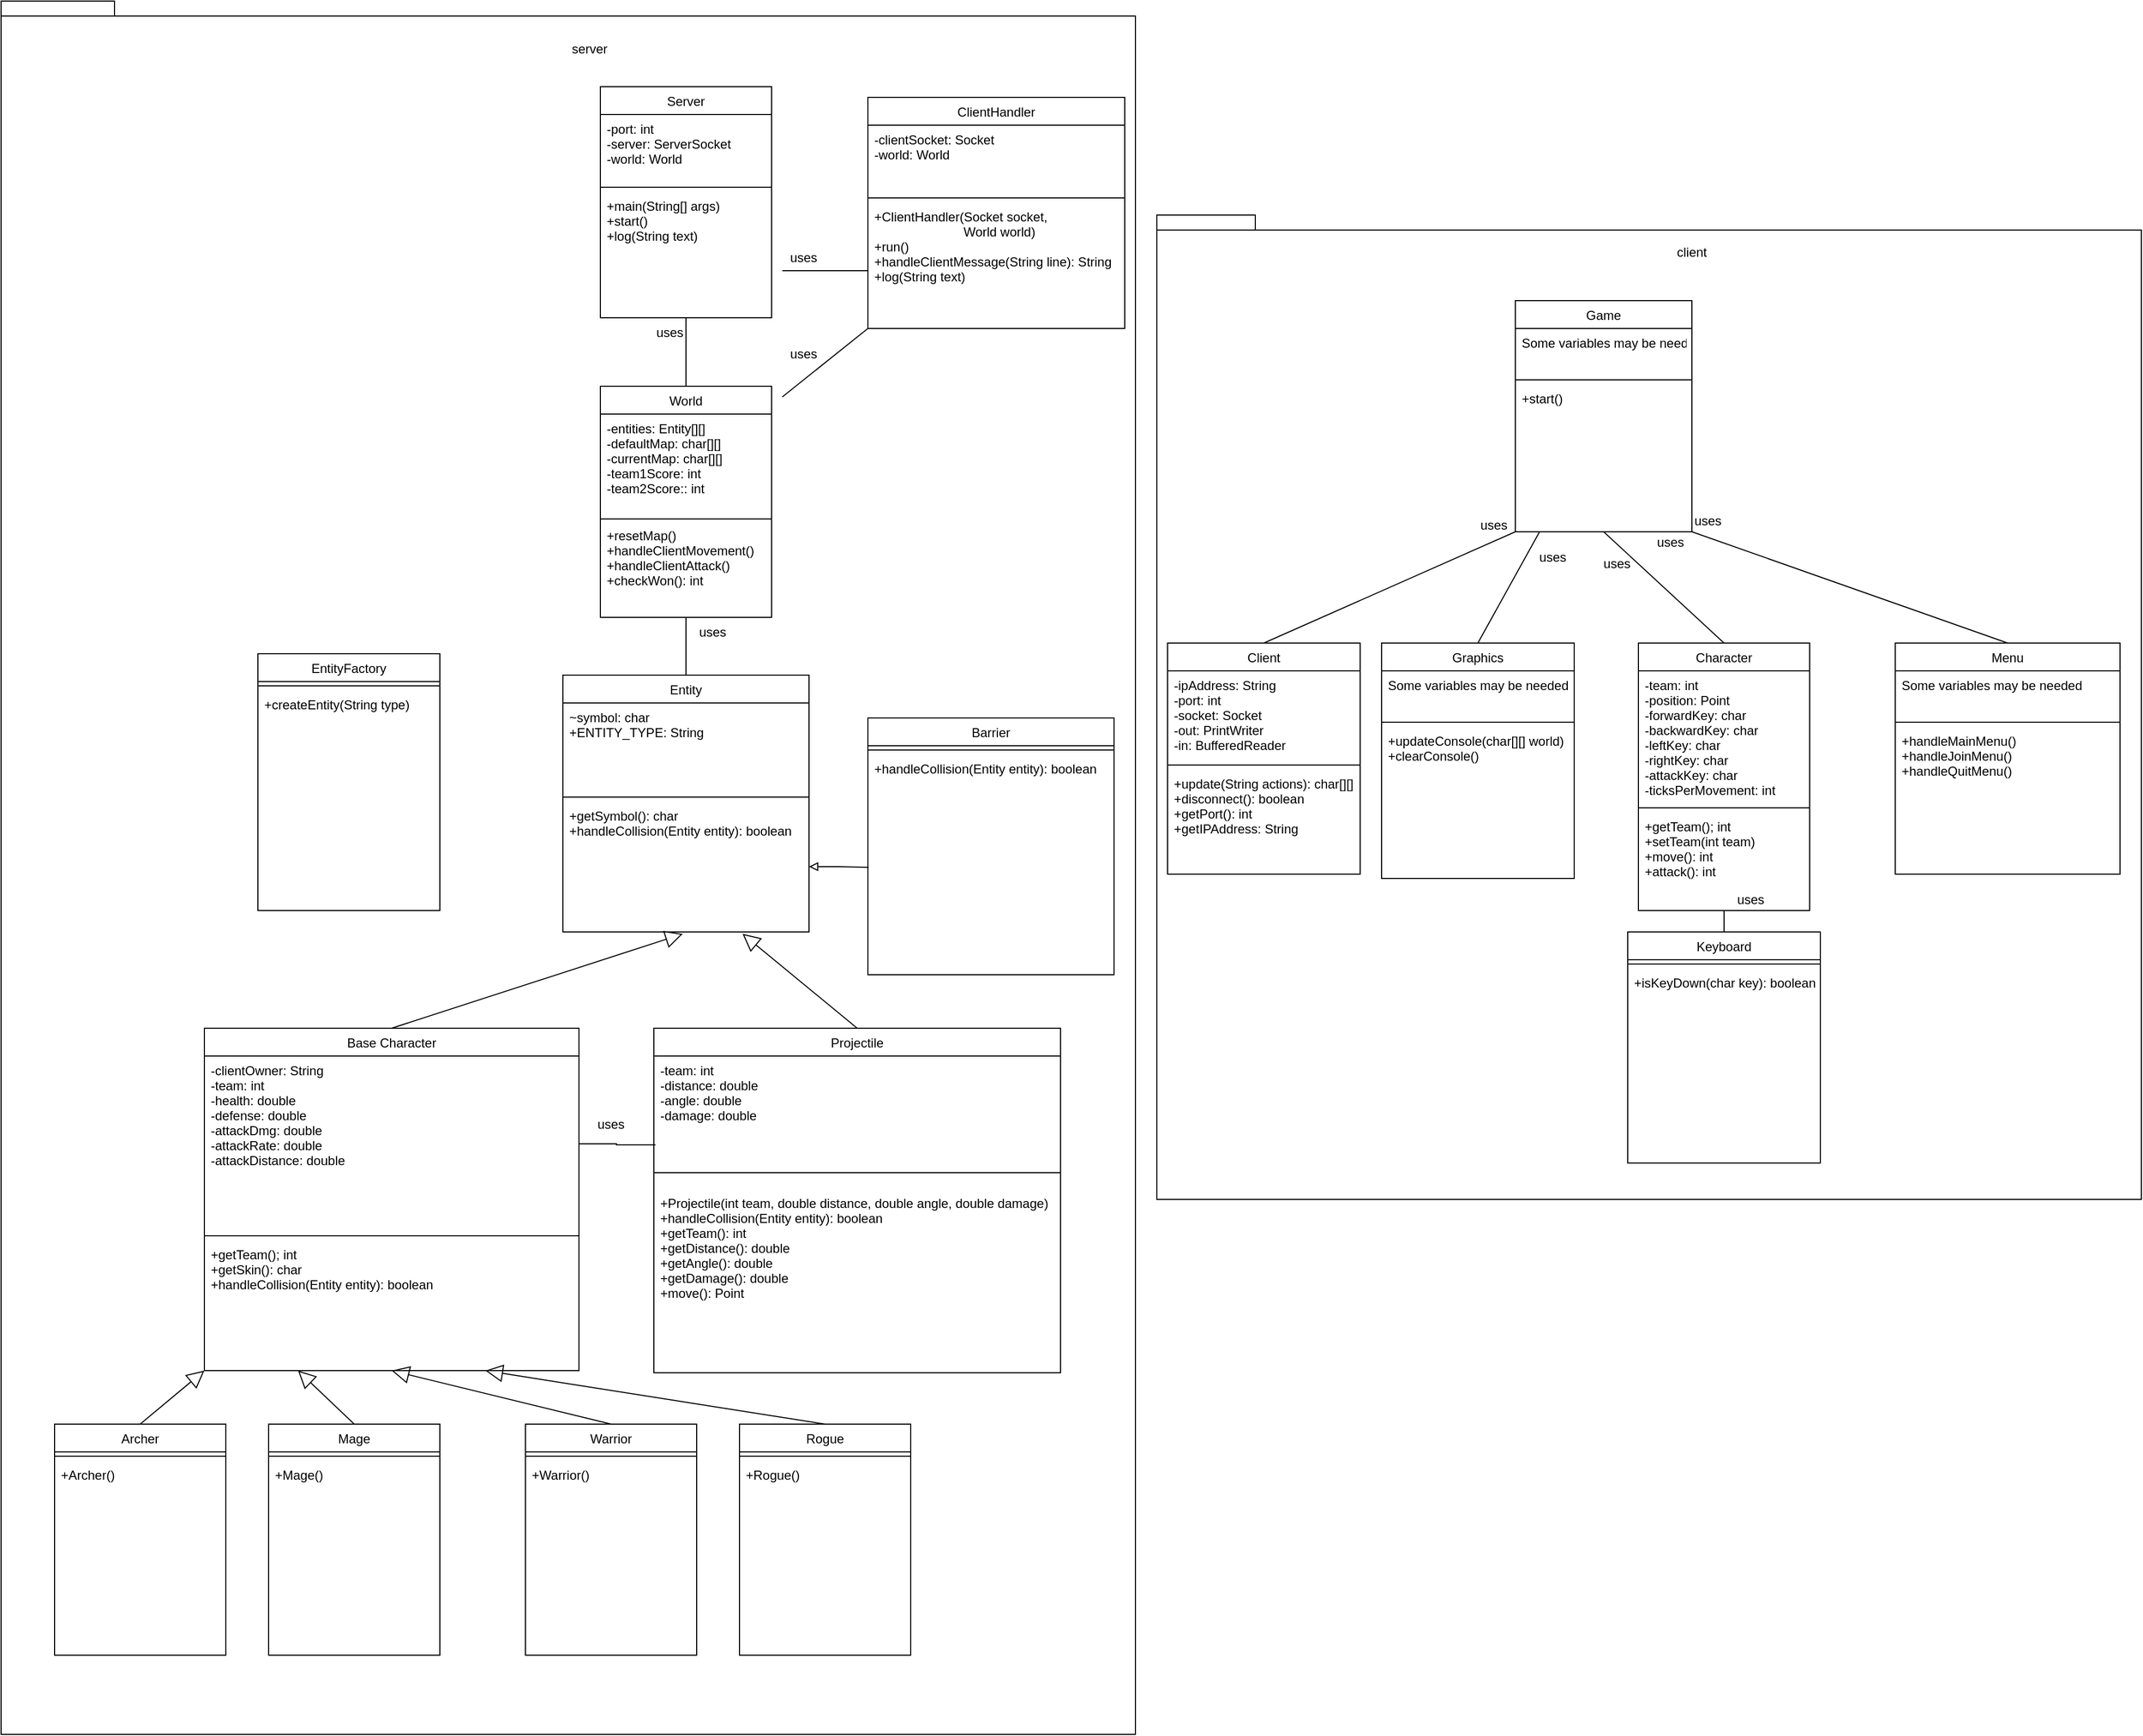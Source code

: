 <mxfile version="15.4.0" type="device"><diagram id="C5RBs43oDa-KdzZeNtuy" name="Page-1"><mxGraphModel dx="1851" dy="1753" grid="1" gridSize="10" guides="1" tooltips="1" connect="1" arrows="1" fold="1" page="1" pageScale="1" pageWidth="827" pageHeight="1169" math="0" shadow="0"><root><mxCell id="WIyWlLk6GJQsqaUBKTNV-0"/><mxCell id="WIyWlLk6GJQsqaUBKTNV-1" parent="WIyWlLk6GJQsqaUBKTNV-0"/><mxCell id="ryB2GWAv-rNzhjm8vkHH-93" value="" style="shape=folder;fontStyle=1;spacingTop=10;tabWidth=40;tabHeight=14;tabPosition=left;html=1;align=left;" parent="WIyWlLk6GJQsqaUBKTNV-1" vertex="1"><mxGeometry x="480" y="-80" width="920" height="920" as="geometry"/></mxCell><mxCell id="ryB2GWAv-rNzhjm8vkHH-92" value="" style="shape=folder;fontStyle=1;spacingTop=10;tabWidth=40;tabHeight=14;tabPosition=left;html=1;align=left;" parent="WIyWlLk6GJQsqaUBKTNV-1" vertex="1"><mxGeometry x="-600" y="-280" width="1060" height="1620" as="geometry"/></mxCell><mxCell id="QNzi3SWtdy2NsefXjL9q-105" style="edgeStyle=none;curved=1;rounded=0;orthogonalLoop=1;jettySize=auto;html=1;exitX=0.5;exitY=1;exitDx=0;exitDy=0;entryX=0.5;entryY=0;entryDx=0;entryDy=0;endArrow=none;endFill=0;startSize=14;endSize=14;sourcePerimeterSpacing=0;targetPerimeterSpacing=0;" parent="WIyWlLk6GJQsqaUBKTNV-1" source="zkfFHV4jXpPFQw0GAbJ--17" target="QNzi3SWtdy2NsefXjL9q-4" edge="1"><mxGeometry relative="1" as="geometry"/></mxCell><mxCell id="zkfFHV4jXpPFQw0GAbJ--17" value="Server" style="swimlane;fontStyle=0;align=center;verticalAlign=top;childLayout=stackLayout;horizontal=1;startSize=26;horizontalStack=0;resizeParent=1;resizeLast=0;collapsible=1;marginBottom=0;rounded=0;shadow=0;strokeWidth=1;" parent="WIyWlLk6GJQsqaUBKTNV-1" vertex="1"><mxGeometry x="-40" y="-200" width="160" height="216" as="geometry"><mxRectangle x="550" y="140" width="160" height="26" as="alternateBounds"/></mxGeometry></mxCell><mxCell id="zkfFHV4jXpPFQw0GAbJ--22" value="-port: int&#10;-server: ServerSocket&#10;-world: World" style="text;align=left;verticalAlign=top;spacingLeft=4;spacingRight=4;overflow=hidden;rotatable=0;points=[[0,0.5],[1,0.5]];portConstraint=eastwest;rounded=0;shadow=0;html=0;" parent="zkfFHV4jXpPFQw0GAbJ--17" vertex="1"><mxGeometry y="26" width="160" height="64" as="geometry"/></mxCell><mxCell id="zkfFHV4jXpPFQw0GAbJ--23" value="" style="line;html=1;strokeWidth=1;align=left;verticalAlign=middle;spacingTop=-1;spacingLeft=3;spacingRight=3;rotatable=0;labelPosition=right;points=[];portConstraint=eastwest;" parent="zkfFHV4jXpPFQw0GAbJ--17" vertex="1"><mxGeometry y="90" width="160" height="8" as="geometry"/></mxCell><mxCell id="zkfFHV4jXpPFQw0GAbJ--24" value="+main(String[] args)&#10;+start()&#10;+log(String text)" style="text;align=left;verticalAlign=top;spacingLeft=4;spacingRight=4;overflow=hidden;rotatable=0;points=[[0,0.5],[1,0.5]];portConstraint=eastwest;" parent="zkfFHV4jXpPFQw0GAbJ--17" vertex="1"><mxGeometry y="98" width="160" height="92" as="geometry"/></mxCell><mxCell id="D0qh2TmCUgo7Y-EPD-Ba-32" style="edgeStyle=orthogonalEdgeStyle;rounded=0;orthogonalLoop=1;jettySize=auto;html=1;entryX=0.5;entryY=0;entryDx=0;entryDy=0;endArrow=none;endFill=0;" parent="WIyWlLk6GJQsqaUBKTNV-1" source="QNzi3SWtdy2NsefXjL9q-4" target="D0qh2TmCUgo7Y-EPD-Ba-22" edge="1"><mxGeometry relative="1" as="geometry"/></mxCell><mxCell id="QNzi3SWtdy2NsefXjL9q-4" value="World" style="swimlane;fontStyle=0;align=center;verticalAlign=top;childLayout=stackLayout;horizontal=1;startSize=26;horizontalStack=0;resizeParent=1;resizeLast=0;collapsible=1;marginBottom=0;rounded=0;shadow=0;strokeWidth=1;" parent="WIyWlLk6GJQsqaUBKTNV-1" vertex="1"><mxGeometry x="-40" y="80" width="160" height="216" as="geometry"><mxRectangle x="550" y="140" width="160" height="26" as="alternateBounds"/></mxGeometry></mxCell><mxCell id="QNzi3SWtdy2NsefXjL9q-5" value="-entities: Entity[][]&#10;-defaultMap: char[][]&#10;-currentMap: char[][]&#10;-team1Score: int&#10;-team2Score:: int" style="text;align=left;verticalAlign=top;spacingLeft=4;spacingRight=4;overflow=hidden;rotatable=0;points=[[0,0.5],[1,0.5]];portConstraint=eastwest;rounded=0;shadow=0;html=0;" parent="QNzi3SWtdy2NsefXjL9q-4" vertex="1"><mxGeometry y="26" width="160" height="84" as="geometry"/></mxCell><mxCell id="QNzi3SWtdy2NsefXjL9q-6" value="" style="line;html=1;strokeWidth=1;align=left;verticalAlign=middle;spacingTop=-1;spacingLeft=3;spacingRight=3;rotatable=0;labelPosition=right;points=[];portConstraint=eastwest;" parent="QNzi3SWtdy2NsefXjL9q-4" vertex="1"><mxGeometry y="110" width="160" height="28" as="geometry"/></mxCell><mxCell id="QNzi3SWtdy2NsefXjL9q-109" style="edgeStyle=none;curved=1;rounded=0;orthogonalLoop=1;jettySize=auto;html=1;exitX=0.5;exitY=1;exitDx=0;exitDy=0;entryX=0.5;entryY=0;entryDx=0;entryDy=0;endArrow=none;endFill=0;startSize=14;endSize=14;sourcePerimeterSpacing=0;targetPerimeterSpacing=0;startArrow=block;startFill=0;" parent="WIyWlLk6GJQsqaUBKTNV-1" source="QNzi3SWtdy2NsefXjL9q-16" target="QNzi3SWtdy2NsefXjL9q-28" edge="1"><mxGeometry relative="1" as="geometry"/></mxCell><mxCell id="QNzi3SWtdy2NsefXjL9q-115" style="edgeStyle=none;curved=1;rounded=0;orthogonalLoop=1;jettySize=auto;html=1;exitX=0.75;exitY=1;exitDx=0;exitDy=0;entryX=0.5;entryY=0;entryDx=0;entryDy=0;startArrow=block;startFill=0;endArrow=none;endFill=0;startSize=14;endSize=14;sourcePerimeterSpacing=0;targetPerimeterSpacing=0;" parent="WIyWlLk6GJQsqaUBKTNV-1" source="QNzi3SWtdy2NsefXjL9q-16" target="QNzi3SWtdy2NsefXjL9q-32" edge="1"><mxGeometry relative="1" as="geometry"/></mxCell><mxCell id="QNzi3SWtdy2NsefXjL9q-117" style="edgeStyle=none;curved=1;rounded=0;orthogonalLoop=1;jettySize=auto;html=1;exitX=0.25;exitY=1;exitDx=0;exitDy=0;entryX=0.5;entryY=0;entryDx=0;entryDy=0;startArrow=block;startFill=0;endArrow=none;endFill=0;startSize=14;endSize=14;sourcePerimeterSpacing=0;targetPerimeterSpacing=0;" parent="WIyWlLk6GJQsqaUBKTNV-1" source="QNzi3SWtdy2NsefXjL9q-16" target="QNzi3SWtdy2NsefXjL9q-24" edge="1"><mxGeometry relative="1" as="geometry"/></mxCell><mxCell id="QNzi3SWtdy2NsefXjL9q-118" style="edgeStyle=none;curved=1;rounded=0;orthogonalLoop=1;jettySize=auto;html=1;exitX=0;exitY=1;exitDx=0;exitDy=0;entryX=0.5;entryY=0;entryDx=0;entryDy=0;startArrow=block;startFill=0;endArrow=none;endFill=0;startSize=14;endSize=14;sourcePerimeterSpacing=0;targetPerimeterSpacing=0;" parent="WIyWlLk6GJQsqaUBKTNV-1" source="QNzi3SWtdy2NsefXjL9q-16" target="QNzi3SWtdy2NsefXjL9q-20" edge="1"><mxGeometry relative="1" as="geometry"/></mxCell><mxCell id="QNzi3SWtdy2NsefXjL9q-16" value="Base Character" style="swimlane;fontStyle=0;align=center;verticalAlign=top;childLayout=stackLayout;horizontal=1;startSize=26;horizontalStack=0;resizeParent=1;resizeLast=0;collapsible=1;marginBottom=0;rounded=0;shadow=0;strokeWidth=1;" parent="WIyWlLk6GJQsqaUBKTNV-1" vertex="1"><mxGeometry x="-410" y="680" width="350" height="320" as="geometry"><mxRectangle x="550" y="140" width="160" height="26" as="alternateBounds"/></mxGeometry></mxCell><mxCell id="QNzi3SWtdy2NsefXjL9q-17" value="-clientOwner: String&#10;-team: int&#10;-health: double&#10;-defense: double&#10;-attackDmg: double&#10;-attackRate: double&#10;-attackDistance: double" style="text;align=left;verticalAlign=top;spacingLeft=4;spacingRight=4;overflow=hidden;rotatable=0;points=[[0,0.5],[1,0.5]];portConstraint=eastwest;rounded=0;shadow=0;html=0;" parent="QNzi3SWtdy2NsefXjL9q-16" vertex="1"><mxGeometry y="26" width="350" height="164" as="geometry"/></mxCell><mxCell id="QNzi3SWtdy2NsefXjL9q-18" value="" style="line;html=1;strokeWidth=1;align=left;verticalAlign=middle;spacingTop=-1;spacingLeft=3;spacingRight=3;rotatable=0;labelPosition=right;points=[];portConstraint=eastwest;" parent="QNzi3SWtdy2NsefXjL9q-16" vertex="1"><mxGeometry y="190" width="350" height="8" as="geometry"/></mxCell><mxCell id="QNzi3SWtdy2NsefXjL9q-19" value="+getTeam(); int&#10;+getSkin(): char&#10;+handleCollision(Entity entity): boolean" style="text;align=left;verticalAlign=top;spacingLeft=4;spacingRight=4;overflow=hidden;rotatable=0;points=[[0,0.5],[1,0.5]];portConstraint=eastwest;" parent="QNzi3SWtdy2NsefXjL9q-16" vertex="1"><mxGeometry y="198" width="350" height="122" as="geometry"/></mxCell><mxCell id="QNzi3SWtdy2NsefXjL9q-20" value="Archer" style="swimlane;fontStyle=0;align=center;verticalAlign=top;childLayout=stackLayout;horizontal=1;startSize=26;horizontalStack=0;resizeParent=1;resizeLast=0;collapsible=1;marginBottom=0;rounded=0;shadow=0;strokeWidth=1;" parent="WIyWlLk6GJQsqaUBKTNV-1" vertex="1"><mxGeometry x="-550" y="1050" width="160" height="216" as="geometry"><mxRectangle x="550" y="140" width="160" height="26" as="alternateBounds"/></mxGeometry></mxCell><mxCell id="QNzi3SWtdy2NsefXjL9q-22" value="" style="line;html=1;strokeWidth=1;align=left;verticalAlign=middle;spacingTop=-1;spacingLeft=3;spacingRight=3;rotatable=0;labelPosition=right;points=[];portConstraint=eastwest;" parent="QNzi3SWtdy2NsefXjL9q-20" vertex="1"><mxGeometry y="26" width="160" height="8" as="geometry"/></mxCell><mxCell id="QNzi3SWtdy2NsefXjL9q-23" value="+Archer()" style="text;align=left;verticalAlign=top;spacingLeft=4;spacingRight=4;overflow=hidden;rotatable=0;points=[[0,0.5],[1,0.5]];portConstraint=eastwest;" parent="QNzi3SWtdy2NsefXjL9q-20" vertex="1"><mxGeometry y="34" width="160" height="26" as="geometry"/></mxCell><mxCell id="QNzi3SWtdy2NsefXjL9q-24" value="Mage" style="swimlane;fontStyle=0;align=center;verticalAlign=top;childLayout=stackLayout;horizontal=1;startSize=26;horizontalStack=0;resizeParent=1;resizeLast=0;collapsible=1;marginBottom=0;rounded=0;shadow=0;strokeWidth=1;" parent="WIyWlLk6GJQsqaUBKTNV-1" vertex="1"><mxGeometry x="-350" y="1050" width="160" height="216" as="geometry"><mxRectangle x="550" y="140" width="160" height="26" as="alternateBounds"/></mxGeometry></mxCell><mxCell id="QNzi3SWtdy2NsefXjL9q-26" value="" style="line;html=1;strokeWidth=1;align=left;verticalAlign=middle;spacingTop=-1;spacingLeft=3;spacingRight=3;rotatable=0;labelPosition=right;points=[];portConstraint=eastwest;" parent="QNzi3SWtdy2NsefXjL9q-24" vertex="1"><mxGeometry y="26" width="160" height="8" as="geometry"/></mxCell><mxCell id="QNzi3SWtdy2NsefXjL9q-27" value="+Mage()" style="text;align=left;verticalAlign=top;spacingLeft=4;spacingRight=4;overflow=hidden;rotatable=0;points=[[0,0.5],[1,0.5]];portConstraint=eastwest;" parent="QNzi3SWtdy2NsefXjL9q-24" vertex="1"><mxGeometry y="34" width="160" height="26" as="geometry"/></mxCell><mxCell id="QNzi3SWtdy2NsefXjL9q-28" value="Warrior" style="swimlane;fontStyle=0;align=center;verticalAlign=top;childLayout=stackLayout;horizontal=1;startSize=26;horizontalStack=0;resizeParent=1;resizeLast=0;collapsible=1;marginBottom=0;rounded=0;shadow=0;strokeWidth=1;" parent="WIyWlLk6GJQsqaUBKTNV-1" vertex="1"><mxGeometry x="-110" y="1050" width="160" height="216" as="geometry"><mxRectangle x="550" y="140" width="160" height="26" as="alternateBounds"/></mxGeometry></mxCell><mxCell id="QNzi3SWtdy2NsefXjL9q-30" value="" style="line;html=1;strokeWidth=1;align=left;verticalAlign=middle;spacingTop=-1;spacingLeft=3;spacingRight=3;rotatable=0;labelPosition=right;points=[];portConstraint=eastwest;" parent="QNzi3SWtdy2NsefXjL9q-28" vertex="1"><mxGeometry y="26" width="160" height="8" as="geometry"/></mxCell><mxCell id="QNzi3SWtdy2NsefXjL9q-31" value="+Warrior()" style="text;align=left;verticalAlign=top;spacingLeft=4;spacingRight=4;overflow=hidden;rotatable=0;points=[[0,0.5],[1,0.5]];portConstraint=eastwest;" parent="QNzi3SWtdy2NsefXjL9q-28" vertex="1"><mxGeometry y="34" width="160" height="26" as="geometry"/></mxCell><mxCell id="QNzi3SWtdy2NsefXjL9q-32" value="Rogue" style="swimlane;fontStyle=0;align=center;verticalAlign=top;childLayout=stackLayout;horizontal=1;startSize=26;horizontalStack=0;resizeParent=1;resizeLast=0;collapsible=1;marginBottom=0;rounded=0;shadow=0;strokeWidth=1;" parent="WIyWlLk6GJQsqaUBKTNV-1" vertex="1"><mxGeometry x="90" y="1050" width="160" height="216" as="geometry"><mxRectangle x="550" y="140" width="160" height="26" as="alternateBounds"/></mxGeometry></mxCell><mxCell id="QNzi3SWtdy2NsefXjL9q-34" value="" style="line;html=1;strokeWidth=1;align=left;verticalAlign=middle;spacingTop=-1;spacingLeft=3;spacingRight=3;rotatable=0;labelPosition=right;points=[];portConstraint=eastwest;" parent="QNzi3SWtdy2NsefXjL9q-32" vertex="1"><mxGeometry y="26" width="160" height="8" as="geometry"/></mxCell><mxCell id="QNzi3SWtdy2NsefXjL9q-35" value="+Rogue()" style="text;align=left;verticalAlign=top;spacingLeft=4;spacingRight=4;overflow=hidden;rotatable=0;points=[[0,0.5],[1,0.5]];portConstraint=eastwest;" parent="QNzi3SWtdy2NsefXjL9q-32" vertex="1"><mxGeometry y="34" width="160" height="26" as="geometry"/></mxCell><mxCell id="QNzi3SWtdy2NsefXjL9q-106" value="uses" style="text;html=1;strokeColor=none;fillColor=none;align=center;verticalAlign=middle;whiteSpace=wrap;rounded=0;hachureGap=4;pointerEvents=0;" parent="WIyWlLk6GJQsqaUBKTNV-1" vertex="1"><mxGeometry x="5" y="20" width="40" height="20" as="geometry"/></mxCell><mxCell id="D0qh2TmCUgo7Y-EPD-Ba-8" value="Projectile" style="swimlane;fontStyle=0;align=center;verticalAlign=top;childLayout=stackLayout;horizontal=1;startSize=26;horizontalStack=0;resizeParent=1;resizeLast=0;collapsible=1;marginBottom=0;rounded=0;shadow=0;strokeWidth=1;" parent="WIyWlLk6GJQsqaUBKTNV-1" vertex="1"><mxGeometry x="10" y="680" width="380" height="322" as="geometry"><mxRectangle x="550" y="140" width="160" height="26" as="alternateBounds"/></mxGeometry></mxCell><mxCell id="D0qh2TmCUgo7Y-EPD-Ba-9" value="-team: int&#10;-distance: double&#10;-angle: double&#10;-damage: double" style="text;align=left;verticalAlign=top;spacingLeft=4;spacingRight=4;overflow=hidden;rotatable=0;points=[[0,0.5],[1,0.5]];portConstraint=eastwest;rounded=0;shadow=0;html=0;" parent="D0qh2TmCUgo7Y-EPD-Ba-8" vertex="1"><mxGeometry y="26" width="380" height="94" as="geometry"/></mxCell><mxCell id="D0qh2TmCUgo7Y-EPD-Ba-10" value="" style="line;html=1;strokeWidth=1;align=left;verticalAlign=middle;spacingTop=-1;spacingLeft=3;spacingRight=3;rotatable=0;labelPosition=right;points=[];portConstraint=eastwest;" parent="D0qh2TmCUgo7Y-EPD-Ba-8" vertex="1"><mxGeometry y="120" width="380" height="30" as="geometry"/></mxCell><mxCell id="QIz8vI5j26bm-uaQj6qI-5" value="+Projectile(int team, double distance, double angle, double damage) &#10;+handleCollision(Entity entity): boolean&#10;+getTeam(): int&#10;+getDistance(): double&#10;+getAngle(): double&#10;+getDamage(): double&#10;+move(): Point" style="text;align=left;verticalAlign=top;spacingLeft=4;spacingRight=4;overflow=hidden;rotatable=0;points=[[0,0.5],[1,0.5]];portConstraint=eastwest;" vertex="1" parent="D0qh2TmCUgo7Y-EPD-Ba-8"><mxGeometry y="150" width="380" height="152" as="geometry"/></mxCell><mxCell id="D0qh2TmCUgo7Y-EPD-Ba-22" value="Entity" style="swimlane;fontStyle=0;align=center;verticalAlign=top;childLayout=stackLayout;horizontal=1;startSize=26;horizontalStack=0;resizeParent=1;resizeLast=0;collapsible=1;marginBottom=0;rounded=0;shadow=0;strokeWidth=1;" parent="WIyWlLk6GJQsqaUBKTNV-1" vertex="1"><mxGeometry x="-75" y="350" width="230" height="240" as="geometry"><mxRectangle x="550" y="140" width="160" height="26" as="alternateBounds"/></mxGeometry></mxCell><mxCell id="D0qh2TmCUgo7Y-EPD-Ba-23" value="~symbol: char&#10;+ENTITY_TYPE: String" style="text;align=left;verticalAlign=top;spacingLeft=4;spacingRight=4;overflow=hidden;rotatable=0;points=[[0,0.5],[1,0.5]];portConstraint=eastwest;rounded=0;shadow=0;html=0;" parent="D0qh2TmCUgo7Y-EPD-Ba-22" vertex="1"><mxGeometry y="26" width="230" height="84" as="geometry"/></mxCell><mxCell id="D0qh2TmCUgo7Y-EPD-Ba-24" value="" style="line;html=1;strokeWidth=1;align=left;verticalAlign=middle;spacingTop=-1;spacingLeft=3;spacingRight=3;rotatable=0;labelPosition=right;points=[];portConstraint=eastwest;" parent="D0qh2TmCUgo7Y-EPD-Ba-22" vertex="1"><mxGeometry y="110" width="230" height="8" as="geometry"/></mxCell><mxCell id="D0qh2TmCUgo7Y-EPD-Ba-25" value="+getSymbol(): char&#10;+handleCollision(Entity entity): boolean" style="text;align=left;verticalAlign=top;spacingLeft=4;spacingRight=4;overflow=hidden;rotatable=0;points=[[0,0.5],[1,0.5]];portConstraint=eastwest;" parent="D0qh2TmCUgo7Y-EPD-Ba-22" vertex="1"><mxGeometry y="118" width="230" height="122" as="geometry"/></mxCell><mxCell id="D0qh2TmCUgo7Y-EPD-Ba-29" value="uses" style="text;html=1;strokeColor=none;fillColor=none;align=center;verticalAlign=middle;whiteSpace=wrap;rounded=0;hachureGap=4;pointerEvents=0;" parent="WIyWlLk6GJQsqaUBKTNV-1" vertex="1"><mxGeometry x="45" y="300" width="40" height="20" as="geometry"/></mxCell><mxCell id="D0qh2TmCUgo7Y-EPD-Ba-30" style="edgeStyle=none;curved=1;rounded=0;orthogonalLoop=1;jettySize=auto;html=1;exitX=0.487;exitY=1.015;exitDx=0;exitDy=0;entryX=0.5;entryY=0;entryDx=0;entryDy=0;startArrow=block;startFill=0;endArrow=none;endFill=0;startSize=14;endSize=14;sourcePerimeterSpacing=0;targetPerimeterSpacing=0;exitPerimeter=0;" parent="WIyWlLk6GJQsqaUBKTNV-1" source="D0qh2TmCUgo7Y-EPD-Ba-25" target="QNzi3SWtdy2NsefXjL9q-16" edge="1"><mxGeometry relative="1" as="geometry"><mxPoint x="130" y="693" as="sourcePoint"/><mxPoint x="50" y="750" as="targetPoint"/></mxGeometry></mxCell><mxCell id="D0qh2TmCUgo7Y-EPD-Ba-31" style="edgeStyle=none;curved=1;rounded=0;orthogonalLoop=1;jettySize=auto;html=1;exitX=0.73;exitY=1.015;exitDx=0;exitDy=0;entryX=0.5;entryY=0;entryDx=0;entryDy=0;startArrow=block;startFill=0;endArrow=none;endFill=0;startSize=14;endSize=14;sourcePerimeterSpacing=0;targetPerimeterSpacing=0;exitPerimeter=0;" parent="WIyWlLk6GJQsqaUBKTNV-1" source="D0qh2TmCUgo7Y-EPD-Ba-25" target="D0qh2TmCUgo7Y-EPD-Ba-8" edge="1"><mxGeometry relative="1" as="geometry"><mxPoint x="57.92" y="601.83" as="sourcePoint"/><mxPoint x="60" y="760" as="targetPoint"/></mxGeometry></mxCell><mxCell id="ryB2GWAv-rNzhjm8vkHH-54" value="Client" style="swimlane;fontStyle=0;align=center;verticalAlign=top;childLayout=stackLayout;horizontal=1;startSize=26;horizontalStack=0;resizeParent=1;resizeLast=0;collapsible=1;marginBottom=0;rounded=0;shadow=0;strokeWidth=1;" parent="WIyWlLk6GJQsqaUBKTNV-1" vertex="1"><mxGeometry x="490" y="320" width="180" height="216" as="geometry"><mxRectangle x="550" y="140" width="160" height="26" as="alternateBounds"/></mxGeometry></mxCell><mxCell id="ryB2GWAv-rNzhjm8vkHH-55" value="-ipAddress: String&#10;-port: int&#10;-socket: Socket&#10;-out: PrintWriter&#10;-in: BufferedReader" style="text;align=left;verticalAlign=top;spacingLeft=4;spacingRight=4;overflow=hidden;rotatable=0;points=[[0,0.5],[1,0.5]];portConstraint=eastwest;rounded=0;shadow=0;html=0;" parent="ryB2GWAv-rNzhjm8vkHH-54" vertex="1"><mxGeometry y="26" width="180" height="84" as="geometry"/></mxCell><mxCell id="ryB2GWAv-rNzhjm8vkHH-56" value="" style="line;html=1;strokeWidth=1;align=left;verticalAlign=middle;spacingTop=-1;spacingLeft=3;spacingRight=3;rotatable=0;labelPosition=right;points=[];portConstraint=eastwest;" parent="ryB2GWAv-rNzhjm8vkHH-54" vertex="1"><mxGeometry y="110" width="180" height="8" as="geometry"/></mxCell><mxCell id="ryB2GWAv-rNzhjm8vkHH-57" value="+update(String actions): char[][]&#10;+disconnect(): boolean&#10;+getPort(): int&#10;+getIPAddress: String" style="text;align=left;verticalAlign=top;spacingLeft=4;spacingRight=4;overflow=hidden;rotatable=0;points=[[0,0.5],[1,0.5]];portConstraint=eastwest;" parent="ryB2GWAv-rNzhjm8vkHH-54" vertex="1"><mxGeometry y="118" width="180" height="82" as="geometry"/></mxCell><mxCell id="ryB2GWAv-rNzhjm8vkHH-58" value="Graphics" style="swimlane;fontStyle=0;align=center;verticalAlign=top;childLayout=stackLayout;horizontal=1;startSize=26;horizontalStack=0;resizeParent=1;resizeLast=0;collapsible=1;marginBottom=0;rounded=0;shadow=0;strokeWidth=1;" parent="WIyWlLk6GJQsqaUBKTNV-1" vertex="1"><mxGeometry x="690" y="320" width="180" height="220" as="geometry"><mxRectangle x="550" y="140" width="160" height="26" as="alternateBounds"/></mxGeometry></mxCell><mxCell id="DcmJzzFqmBepmSRlyJ5D-6" value="Some variables may be needed" style="text;align=left;verticalAlign=top;spacingLeft=4;spacingRight=4;overflow=hidden;rotatable=0;points=[[0,0.5],[1,0.5]];portConstraint=eastwest;rounded=0;shadow=0;html=0;" parent="ryB2GWAv-rNzhjm8vkHH-58" vertex="1"><mxGeometry y="26" width="180" height="44" as="geometry"/></mxCell><mxCell id="ryB2GWAv-rNzhjm8vkHH-59" value="" style="line;html=1;strokeWidth=1;align=left;verticalAlign=middle;spacingTop=-1;spacingLeft=3;spacingRight=3;rotatable=0;labelPosition=right;points=[];portConstraint=eastwest;" parent="ryB2GWAv-rNzhjm8vkHH-58" vertex="1"><mxGeometry y="70" width="180" height="8" as="geometry"/></mxCell><mxCell id="ryB2GWAv-rNzhjm8vkHH-60" value="+updateConsole(char[][] world)&#10;+clearConsole()&#10;" style="text;align=left;verticalAlign=top;spacingLeft=4;spacingRight=4;overflow=hidden;rotatable=0;points=[[0,0.5],[1,0.5]];portConstraint=eastwest;" parent="ryB2GWAv-rNzhjm8vkHH-58" vertex="1"><mxGeometry y="78" width="180" height="100" as="geometry"/></mxCell><mxCell id="ryB2GWAv-rNzhjm8vkHH-61" style="edgeStyle=none;rounded=0;orthogonalLoop=1;jettySize=auto;html=1;exitX=0.5;exitY=0;exitDx=0;exitDy=0;entryX=0.5;entryY=1;entryDx=0;entryDy=0;endArrow=none;endFill=0;" parent="WIyWlLk6GJQsqaUBKTNV-1" source="ryB2GWAv-rNzhjm8vkHH-62" target="ryB2GWAv-rNzhjm8vkHH-87" edge="1"><mxGeometry relative="1" as="geometry"/></mxCell><mxCell id="ryB2GWAv-rNzhjm8vkHH-62" value="Keyboard" style="swimlane;fontStyle=0;align=center;verticalAlign=top;childLayout=stackLayout;horizontal=1;startSize=26;horizontalStack=0;resizeParent=1;resizeLast=0;collapsible=1;marginBottom=0;rounded=0;shadow=0;strokeWidth=1;" parent="WIyWlLk6GJQsqaUBKTNV-1" vertex="1"><mxGeometry x="920" y="590" width="180" height="216" as="geometry"><mxRectangle x="550" y="140" width="160" height="26" as="alternateBounds"/></mxGeometry></mxCell><mxCell id="ryB2GWAv-rNzhjm8vkHH-63" value="" style="line;html=1;strokeWidth=1;align=left;verticalAlign=middle;spacingTop=-1;spacingLeft=3;spacingRight=3;rotatable=0;labelPosition=right;points=[];portConstraint=eastwest;" parent="ryB2GWAv-rNzhjm8vkHH-62" vertex="1"><mxGeometry y="26" width="180" height="8" as="geometry"/></mxCell><mxCell id="ryB2GWAv-rNzhjm8vkHH-64" value="+isKeyDown(char key): boolean" style="text;align=left;verticalAlign=top;spacingLeft=4;spacingRight=4;overflow=hidden;rotatable=0;points=[[0,0.5],[1,0.5]];portConstraint=eastwest;" parent="ryB2GWAv-rNzhjm8vkHH-62" vertex="1"><mxGeometry y="34" width="180" height="26" as="geometry"/></mxCell><mxCell id="ryB2GWAv-rNzhjm8vkHH-65" value="Menu" style="swimlane;fontStyle=0;align=center;verticalAlign=top;childLayout=stackLayout;horizontal=1;startSize=26;horizontalStack=0;resizeParent=1;resizeLast=0;collapsible=1;marginBottom=0;rounded=0;shadow=0;strokeWidth=1;" parent="WIyWlLk6GJQsqaUBKTNV-1" vertex="1"><mxGeometry x="1170" y="320" width="210" height="216" as="geometry"><mxRectangle x="550" y="140" width="160" height="26" as="alternateBounds"/></mxGeometry></mxCell><mxCell id="DcmJzzFqmBepmSRlyJ5D-8" value="Some variables may be needed" style="text;align=left;verticalAlign=top;spacingLeft=4;spacingRight=4;overflow=hidden;rotatable=0;points=[[0,0.5],[1,0.5]];portConstraint=eastwest;rounded=0;shadow=0;html=0;" parent="ryB2GWAv-rNzhjm8vkHH-65" vertex="1"><mxGeometry y="26" width="210" height="44" as="geometry"/></mxCell><mxCell id="ryB2GWAv-rNzhjm8vkHH-66" value="" style="line;html=1;strokeWidth=1;align=left;verticalAlign=middle;spacingTop=-1;spacingLeft=3;spacingRight=3;rotatable=0;labelPosition=right;points=[];portConstraint=eastwest;" parent="ryB2GWAv-rNzhjm8vkHH-65" vertex="1"><mxGeometry y="70" width="210" height="8" as="geometry"/></mxCell><mxCell id="ryB2GWAv-rNzhjm8vkHH-67" value="+handleMainMenu()&#10;+handleJoinMenu()&#10;+handleQuitMenu()&#10;" style="text;align=left;verticalAlign=top;spacingLeft=4;spacingRight=4;overflow=hidden;rotatable=0;points=[[0,0.5],[1,0.5]];portConstraint=eastwest;" parent="ryB2GWAv-rNzhjm8vkHH-65" vertex="1"><mxGeometry y="78" width="210" height="130" as="geometry"/></mxCell><mxCell id="ryB2GWAv-rNzhjm8vkHH-68" style="edgeStyle=none;curved=1;rounded=0;orthogonalLoop=1;jettySize=auto;html=1;entryX=0.5;entryY=0;entryDx=0;entryDy=0;endArrow=none;startSize=14;endSize=14;sourcePerimeterSpacing=0;targetPerimeterSpacing=0;endFill=0;" parent="WIyWlLk6GJQsqaUBKTNV-1" source="ryB2GWAv-rNzhjm8vkHH-71" target="ryB2GWAv-rNzhjm8vkHH-58" edge="1"><mxGeometry relative="1" as="geometry"/></mxCell><mxCell id="ryB2GWAv-rNzhjm8vkHH-69" style="edgeStyle=none;curved=1;rounded=0;orthogonalLoop=1;jettySize=auto;html=1;exitX=1;exitY=1;exitDx=0;exitDy=0;entryX=0.5;entryY=0;entryDx=0;entryDy=0;endArrow=none;endFill=0;startSize=14;endSize=14;sourcePerimeterSpacing=0;targetPerimeterSpacing=0;" parent="WIyWlLk6GJQsqaUBKTNV-1" source="ryB2GWAv-rNzhjm8vkHH-71" target="ryB2GWAv-rNzhjm8vkHH-65" edge="1"><mxGeometry relative="1" as="geometry"/></mxCell><mxCell id="ryB2GWAv-rNzhjm8vkHH-70" style="edgeStyle=none;curved=1;rounded=0;orthogonalLoop=1;jettySize=auto;html=1;exitX=0;exitY=1;exitDx=0;exitDy=0;entryX=0.5;entryY=0;entryDx=0;entryDy=0;endArrow=none;endFill=0;startSize=14;endSize=14;sourcePerimeterSpacing=0;targetPerimeterSpacing=0;" parent="WIyWlLk6GJQsqaUBKTNV-1" source="ryB2GWAv-rNzhjm8vkHH-71" target="ryB2GWAv-rNzhjm8vkHH-54" edge="1"><mxGeometry relative="1" as="geometry"/></mxCell><mxCell id="ryB2GWAv-rNzhjm8vkHH-71" value="Game" style="swimlane;fontStyle=0;align=center;verticalAlign=top;childLayout=stackLayout;horizontal=1;startSize=26;horizontalStack=0;resizeParent=1;resizeLast=0;collapsible=1;marginBottom=0;rounded=0;shadow=0;strokeWidth=1;" parent="WIyWlLk6GJQsqaUBKTNV-1" vertex="1"><mxGeometry x="815" width="165" height="216" as="geometry"><mxRectangle x="550" y="140" width="160" height="26" as="alternateBounds"/></mxGeometry></mxCell><mxCell id="DcmJzzFqmBepmSRlyJ5D-7" value="Some variables may be needed" style="text;align=left;verticalAlign=top;spacingLeft=4;spacingRight=4;overflow=hidden;rotatable=0;points=[[0,0.5],[1,0.5]];portConstraint=eastwest;rounded=0;shadow=0;html=0;" parent="ryB2GWAv-rNzhjm8vkHH-71" vertex="1"><mxGeometry y="26" width="165" height="44" as="geometry"/></mxCell><mxCell id="ryB2GWAv-rNzhjm8vkHH-72" value="" style="line;html=1;strokeWidth=1;align=left;verticalAlign=middle;spacingTop=-1;spacingLeft=3;spacingRight=3;rotatable=0;labelPosition=right;points=[];portConstraint=eastwest;" parent="ryB2GWAv-rNzhjm8vkHH-71" vertex="1"><mxGeometry y="70" width="165" height="8" as="geometry"/></mxCell><mxCell id="ryB2GWAv-rNzhjm8vkHH-73" value="+start()" style="text;align=left;verticalAlign=top;spacingLeft=4;spacingRight=4;overflow=hidden;rotatable=0;points=[[0,0.5],[1,0.5]];portConstraint=eastwest;" parent="ryB2GWAv-rNzhjm8vkHH-71" vertex="1"><mxGeometry y="78" width="165" height="26" as="geometry"/></mxCell><mxCell id="ryB2GWAv-rNzhjm8vkHH-74" value="uses" style="text;html=1;strokeColor=none;fillColor=none;align=center;verticalAlign=middle;whiteSpace=wrap;rounded=0;hachureGap=4;pointerEvents=0;" parent="WIyWlLk6GJQsqaUBKTNV-1" vertex="1"><mxGeometry x="890" y="236" width="40" height="20" as="geometry"/></mxCell><mxCell id="ryB2GWAv-rNzhjm8vkHH-75" value="uses" style="text;html=1;strokeColor=none;fillColor=none;align=center;verticalAlign=middle;whiteSpace=wrap;rounded=0;hachureGap=4;pointerEvents=0;" parent="WIyWlLk6GJQsqaUBKTNV-1" vertex="1"><mxGeometry x="940" y="216" width="40" height="20" as="geometry"/></mxCell><mxCell id="ryB2GWAv-rNzhjm8vkHH-76" value="uses" style="text;html=1;strokeColor=none;fillColor=none;align=center;verticalAlign=middle;whiteSpace=wrap;rounded=0;hachureGap=4;pointerEvents=0;" parent="WIyWlLk6GJQsqaUBKTNV-1" vertex="1"><mxGeometry x="975" y="196" width="40" height="20" as="geometry"/></mxCell><mxCell id="ryB2GWAv-rNzhjm8vkHH-77" value="uses" style="text;html=1;strokeColor=none;fillColor=none;align=center;verticalAlign=middle;whiteSpace=wrap;rounded=0;hachureGap=4;pointerEvents=0;" parent="WIyWlLk6GJQsqaUBKTNV-1" vertex="1"><mxGeometry x="775" y="200" width="40" height="20" as="geometry"/></mxCell><mxCell id="ryB2GWAv-rNzhjm8vkHH-78" value="ClientHandler" style="swimlane;fontStyle=0;align=center;verticalAlign=top;childLayout=stackLayout;horizontal=1;startSize=26;horizontalStack=0;resizeParent=1;resizeLast=0;collapsible=1;marginBottom=0;rounded=0;shadow=0;strokeWidth=1;" parent="WIyWlLk6GJQsqaUBKTNV-1" vertex="1"><mxGeometry x="210" y="-190" width="240" height="216" as="geometry"><mxRectangle x="550" y="140" width="160" height="26" as="alternateBounds"/></mxGeometry></mxCell><mxCell id="ryB2GWAv-rNzhjm8vkHH-79" value="-clientSocket: Socket&#10;-world: World" style="text;align=left;verticalAlign=top;spacingLeft=4;spacingRight=4;overflow=hidden;rotatable=0;points=[[0,0.5],[1,0.5]];portConstraint=eastwest;rounded=0;shadow=0;html=0;" parent="ryB2GWAv-rNzhjm8vkHH-78" vertex="1"><mxGeometry y="26" width="240" height="64" as="geometry"/></mxCell><mxCell id="ryB2GWAv-rNzhjm8vkHH-80" value="" style="line;html=1;strokeWidth=1;align=left;verticalAlign=middle;spacingTop=-1;spacingLeft=3;spacingRight=3;rotatable=0;labelPosition=right;points=[];portConstraint=eastwest;" parent="ryB2GWAv-rNzhjm8vkHH-78" vertex="1"><mxGeometry y="90" width="240" height="8" as="geometry"/></mxCell><mxCell id="ryB2GWAv-rNzhjm8vkHH-81" value="+ClientHandler(Socket socket,&#10;                         World world)&#10;+run()&#10;+handleClientMessage(String line): String&#10;+log(String text)" style="text;align=left;verticalAlign=top;spacingLeft=4;spacingRight=4;overflow=hidden;rotatable=0;points=[[0,0.5],[1,0.5]];portConstraint=eastwest;" parent="ryB2GWAv-rNzhjm8vkHH-78" vertex="1"><mxGeometry y="98" width="240" height="102" as="geometry"/></mxCell><mxCell id="ryB2GWAv-rNzhjm8vkHH-82" style="edgeStyle=none;curved=1;rounded=0;orthogonalLoop=1;jettySize=auto;html=1;exitX=1;exitY=0.75;exitDx=0;exitDy=0;entryX=0;entryY=0.75;entryDx=0;entryDy=0;endArrow=none;endFill=0;startSize=14;endSize=14;sourcePerimeterSpacing=0;targetPerimeterSpacing=0;" parent="WIyWlLk6GJQsqaUBKTNV-1" target="ryB2GWAv-rNzhjm8vkHH-78" edge="1"><mxGeometry relative="1" as="geometry"><mxPoint x="130" y="-28" as="sourcePoint"/><mxPoint x="163.82" y="30" as="targetPoint"/></mxGeometry></mxCell><mxCell id="ryB2GWAv-rNzhjm8vkHH-83" value="uses" style="text;html=1;strokeColor=none;fillColor=none;align=center;verticalAlign=middle;whiteSpace=wrap;rounded=0;hachureGap=4;pointerEvents=0;" parent="WIyWlLk6GJQsqaUBKTNV-1" vertex="1"><mxGeometry x="130" y="-50" width="40" height="20" as="geometry"/></mxCell><mxCell id="ryB2GWAv-rNzhjm8vkHH-84" style="edgeStyle=none;curved=1;rounded=0;orthogonalLoop=1;jettySize=auto;html=1;exitX=0;exitY=1;exitDx=0;exitDy=0;entryX=1;entryY=0;entryDx=0;entryDy=0;endArrow=none;endFill=0;startSize=14;endSize=14;sourcePerimeterSpacing=0;targetPerimeterSpacing=0;" parent="WIyWlLk6GJQsqaUBKTNV-1" source="ryB2GWAv-rNzhjm8vkHH-78" edge="1"><mxGeometry relative="1" as="geometry"><mxPoint x="120" y="26.0" as="sourcePoint"/><mxPoint x="130" y="90" as="targetPoint"/></mxGeometry></mxCell><mxCell id="ryB2GWAv-rNzhjm8vkHH-85" value="uses" style="text;html=1;strokeColor=none;fillColor=none;align=center;verticalAlign=middle;whiteSpace=wrap;rounded=0;hachureGap=4;pointerEvents=0;" parent="WIyWlLk6GJQsqaUBKTNV-1" vertex="1"><mxGeometry x="130" y="40" width="40" height="20" as="geometry"/></mxCell><mxCell id="ryB2GWAv-rNzhjm8vkHH-86" style="rounded=0;orthogonalLoop=1;jettySize=auto;html=1;exitX=0.5;exitY=0;exitDx=0;exitDy=0;entryX=0.5;entryY=1;entryDx=0;entryDy=0;endArrow=none;endFill=0;" parent="WIyWlLk6GJQsqaUBKTNV-1" source="ryB2GWAv-rNzhjm8vkHH-87" target="ryB2GWAv-rNzhjm8vkHH-71" edge="1"><mxGeometry relative="1" as="geometry"/></mxCell><mxCell id="ryB2GWAv-rNzhjm8vkHH-87" value="Character" style="swimlane;fontStyle=0;align=center;verticalAlign=top;childLayout=stackLayout;horizontal=1;startSize=26;horizontalStack=0;resizeParent=1;resizeLast=0;collapsible=1;marginBottom=0;rounded=0;shadow=0;strokeWidth=1;" parent="WIyWlLk6GJQsqaUBKTNV-1" vertex="1"><mxGeometry x="930" y="320" width="160" height="250" as="geometry"><mxRectangle x="550" y="140" width="160" height="26" as="alternateBounds"/></mxGeometry></mxCell><mxCell id="DcmJzzFqmBepmSRlyJ5D-3" value="-team: int&#10;-position: Point&#10;-forwardKey: char&#10;-backwardKey: char&#10;-leftKey: char&#10;-rightKey: char&#10;-attackKey: char&#10;-ticksPerMovement: int" style="text;align=left;verticalAlign=top;spacingLeft=4;spacingRight=4;overflow=hidden;rotatable=0;points=[[0,0.5],[1,0.5]];portConstraint=eastwest;rounded=0;shadow=0;html=0;" parent="ryB2GWAv-rNzhjm8vkHH-87" vertex="1"><mxGeometry y="26" width="160" height="124" as="geometry"/></mxCell><mxCell id="ryB2GWAv-rNzhjm8vkHH-88" value="" style="line;html=1;strokeWidth=1;align=left;verticalAlign=middle;spacingTop=-1;spacingLeft=3;spacingRight=3;rotatable=0;labelPosition=right;points=[];portConstraint=eastwest;" parent="ryB2GWAv-rNzhjm8vkHH-87" vertex="1"><mxGeometry y="150" width="160" height="8" as="geometry"/></mxCell><mxCell id="ryB2GWAv-rNzhjm8vkHH-89" value="+getTeam(); int&#10;+setTeam(int team)&#10;+move(): int&#10;+attack(): int" style="text;align=left;verticalAlign=top;spacingLeft=4;spacingRight=4;overflow=hidden;rotatable=0;points=[[0,0.5],[1,0.5]];portConstraint=eastwest;" parent="ryB2GWAv-rNzhjm8vkHH-87" vertex="1"><mxGeometry y="158" width="160" height="92" as="geometry"/></mxCell><mxCell id="ryB2GWAv-rNzhjm8vkHH-90" value="uses" style="text;html=1;strokeColor=none;fillColor=none;align=center;verticalAlign=middle;whiteSpace=wrap;rounded=0;hachureGap=4;pointerEvents=0;" parent="WIyWlLk6GJQsqaUBKTNV-1" vertex="1"><mxGeometry x="830" y="230" width="40" height="20" as="geometry"/></mxCell><mxCell id="ryB2GWAv-rNzhjm8vkHH-91" value="uses" style="text;html=1;strokeColor=none;fillColor=none;align=center;verticalAlign=middle;whiteSpace=wrap;rounded=0;hachureGap=4;pointerEvents=0;" parent="WIyWlLk6GJQsqaUBKTNV-1" vertex="1"><mxGeometry x="1015" y="550" width="40" height="20" as="geometry"/></mxCell><mxCell id="ryB2GWAv-rNzhjm8vkHH-94" value="server" style="text;html=1;strokeColor=none;fillColor=none;align=center;verticalAlign=middle;whiteSpace=wrap;rounded=0;" parent="WIyWlLk6GJQsqaUBKTNV-1" vertex="1"><mxGeometry x="-80" y="-250" width="60" height="30" as="geometry"/></mxCell><mxCell id="ryB2GWAv-rNzhjm8vkHH-95" value="client" style="text;html=1;strokeColor=none;fillColor=none;align=center;verticalAlign=middle;whiteSpace=wrap;rounded=0;" parent="WIyWlLk6GJQsqaUBKTNV-1" vertex="1"><mxGeometry x="950" y="-60" width="60" height="30" as="geometry"/></mxCell><mxCell id="puEmJXo_WGxVneOWJKbq-0" style="edgeStyle=orthogonalEdgeStyle;rounded=0;orthogonalLoop=1;jettySize=auto;html=1;exitX=1;exitY=0.5;exitDx=0;exitDy=0;entryX=0.004;entryY=0.883;entryDx=0;entryDy=0;entryPerimeter=0;endArrow=none;endFill=0;" parent="WIyWlLk6GJQsqaUBKTNV-1" source="QNzi3SWtdy2NsefXjL9q-17" target="D0qh2TmCUgo7Y-EPD-Ba-9" edge="1"><mxGeometry relative="1" as="geometry"/></mxCell><mxCell id="puEmJXo_WGxVneOWJKbq-2" value="uses" style="text;html=1;strokeColor=none;fillColor=none;align=center;verticalAlign=middle;whiteSpace=wrap;rounded=0;hachureGap=4;pointerEvents=0;" parent="WIyWlLk6GJQsqaUBKTNV-1" vertex="1"><mxGeometry x="-50" y="760" width="40" height="20" as="geometry"/></mxCell><mxCell id="jyggOwWIKogvgrgfJJlZ-0" value="EntityFactory" style="swimlane;fontStyle=0;align=center;verticalAlign=top;childLayout=stackLayout;horizontal=1;startSize=26;horizontalStack=0;resizeParent=1;resizeLast=0;collapsible=1;marginBottom=0;rounded=0;shadow=0;strokeWidth=1;" parent="WIyWlLk6GJQsqaUBKTNV-1" vertex="1"><mxGeometry x="-360" y="330" width="170" height="240" as="geometry"><mxRectangle x="550" y="140" width="160" height="26" as="alternateBounds"/></mxGeometry></mxCell><mxCell id="jyggOwWIKogvgrgfJJlZ-2" value="" style="line;html=1;strokeWidth=1;align=left;verticalAlign=middle;spacingTop=-1;spacingLeft=3;spacingRight=3;rotatable=0;labelPosition=right;points=[];portConstraint=eastwest;" parent="jyggOwWIKogvgrgfJJlZ-0" vertex="1"><mxGeometry y="26" width="170" height="8" as="geometry"/></mxCell><mxCell id="jyggOwWIKogvgrgfJJlZ-3" value="+createEntity(String type)" style="text;align=left;verticalAlign=top;spacingLeft=4;spacingRight=4;overflow=hidden;rotatable=0;points=[[0,0.5],[1,0.5]];portConstraint=eastwest;" parent="jyggOwWIKogvgrgfJJlZ-0" vertex="1"><mxGeometry y="34" width="170" height="122" as="geometry"/></mxCell><mxCell id="DcmJzzFqmBepmSRlyJ5D-0" value="+resetMap()&#10;+handleClientMovement()&#10;+handleClientAttack()&#10;+checkWon(): int&#10;" style="text;align=left;verticalAlign=top;spacingLeft=4;spacingRight=4;overflow=hidden;rotatable=0;points=[[0,0.5],[1,0.5]];portConstraint=eastwest;rounded=0;shadow=0;html=0;" parent="WIyWlLk6GJQsqaUBKTNV-1" vertex="1"><mxGeometry x="-40" y="206" width="160" height="80" as="geometry"/></mxCell><mxCell id="QIz8vI5j26bm-uaQj6qI-0" value="Barrier" style="swimlane;fontStyle=0;align=center;verticalAlign=top;childLayout=stackLayout;horizontal=1;startSize=26;horizontalStack=0;resizeParent=1;resizeLast=0;collapsible=1;marginBottom=0;rounded=0;shadow=0;strokeWidth=1;" vertex="1" parent="WIyWlLk6GJQsqaUBKTNV-1"><mxGeometry x="210" y="390" width="230" height="240" as="geometry"><mxRectangle x="550" y="140" width="160" height="26" as="alternateBounds"/></mxGeometry></mxCell><mxCell id="QIz8vI5j26bm-uaQj6qI-2" value="" style="line;html=1;strokeWidth=1;align=left;verticalAlign=middle;spacingTop=-1;spacingLeft=3;spacingRight=3;rotatable=0;labelPosition=right;points=[];portConstraint=eastwest;" vertex="1" parent="QIz8vI5j26bm-uaQj6qI-0"><mxGeometry y="26" width="230" height="8" as="geometry"/></mxCell><mxCell id="QIz8vI5j26bm-uaQj6qI-3" value="+handleCollision(Entity entity): boolean" style="text;align=left;verticalAlign=top;spacingLeft=4;spacingRight=4;overflow=hidden;rotatable=0;points=[[0,0.5],[1,0.5]];portConstraint=eastwest;" vertex="1" parent="QIz8vI5j26bm-uaQj6qI-0"><mxGeometry y="34" width="230" height="122" as="geometry"/></mxCell><mxCell id="QIz8vI5j26bm-uaQj6qI-7" style="edgeStyle=orthogonalEdgeStyle;rounded=0;orthogonalLoop=1;jettySize=auto;html=1;entryX=0.003;entryY=0.866;entryDx=0;entryDy=0;entryPerimeter=0;endArrow=none;endFill=0;startArrow=block;startFill=0;" edge="1" parent="WIyWlLk6GJQsqaUBKTNV-1" source="D0qh2TmCUgo7Y-EPD-Ba-25" target="QIz8vI5j26bm-uaQj6qI-3"><mxGeometry relative="1" as="geometry"/></mxCell></root></mxGraphModel></diagram></mxfile>